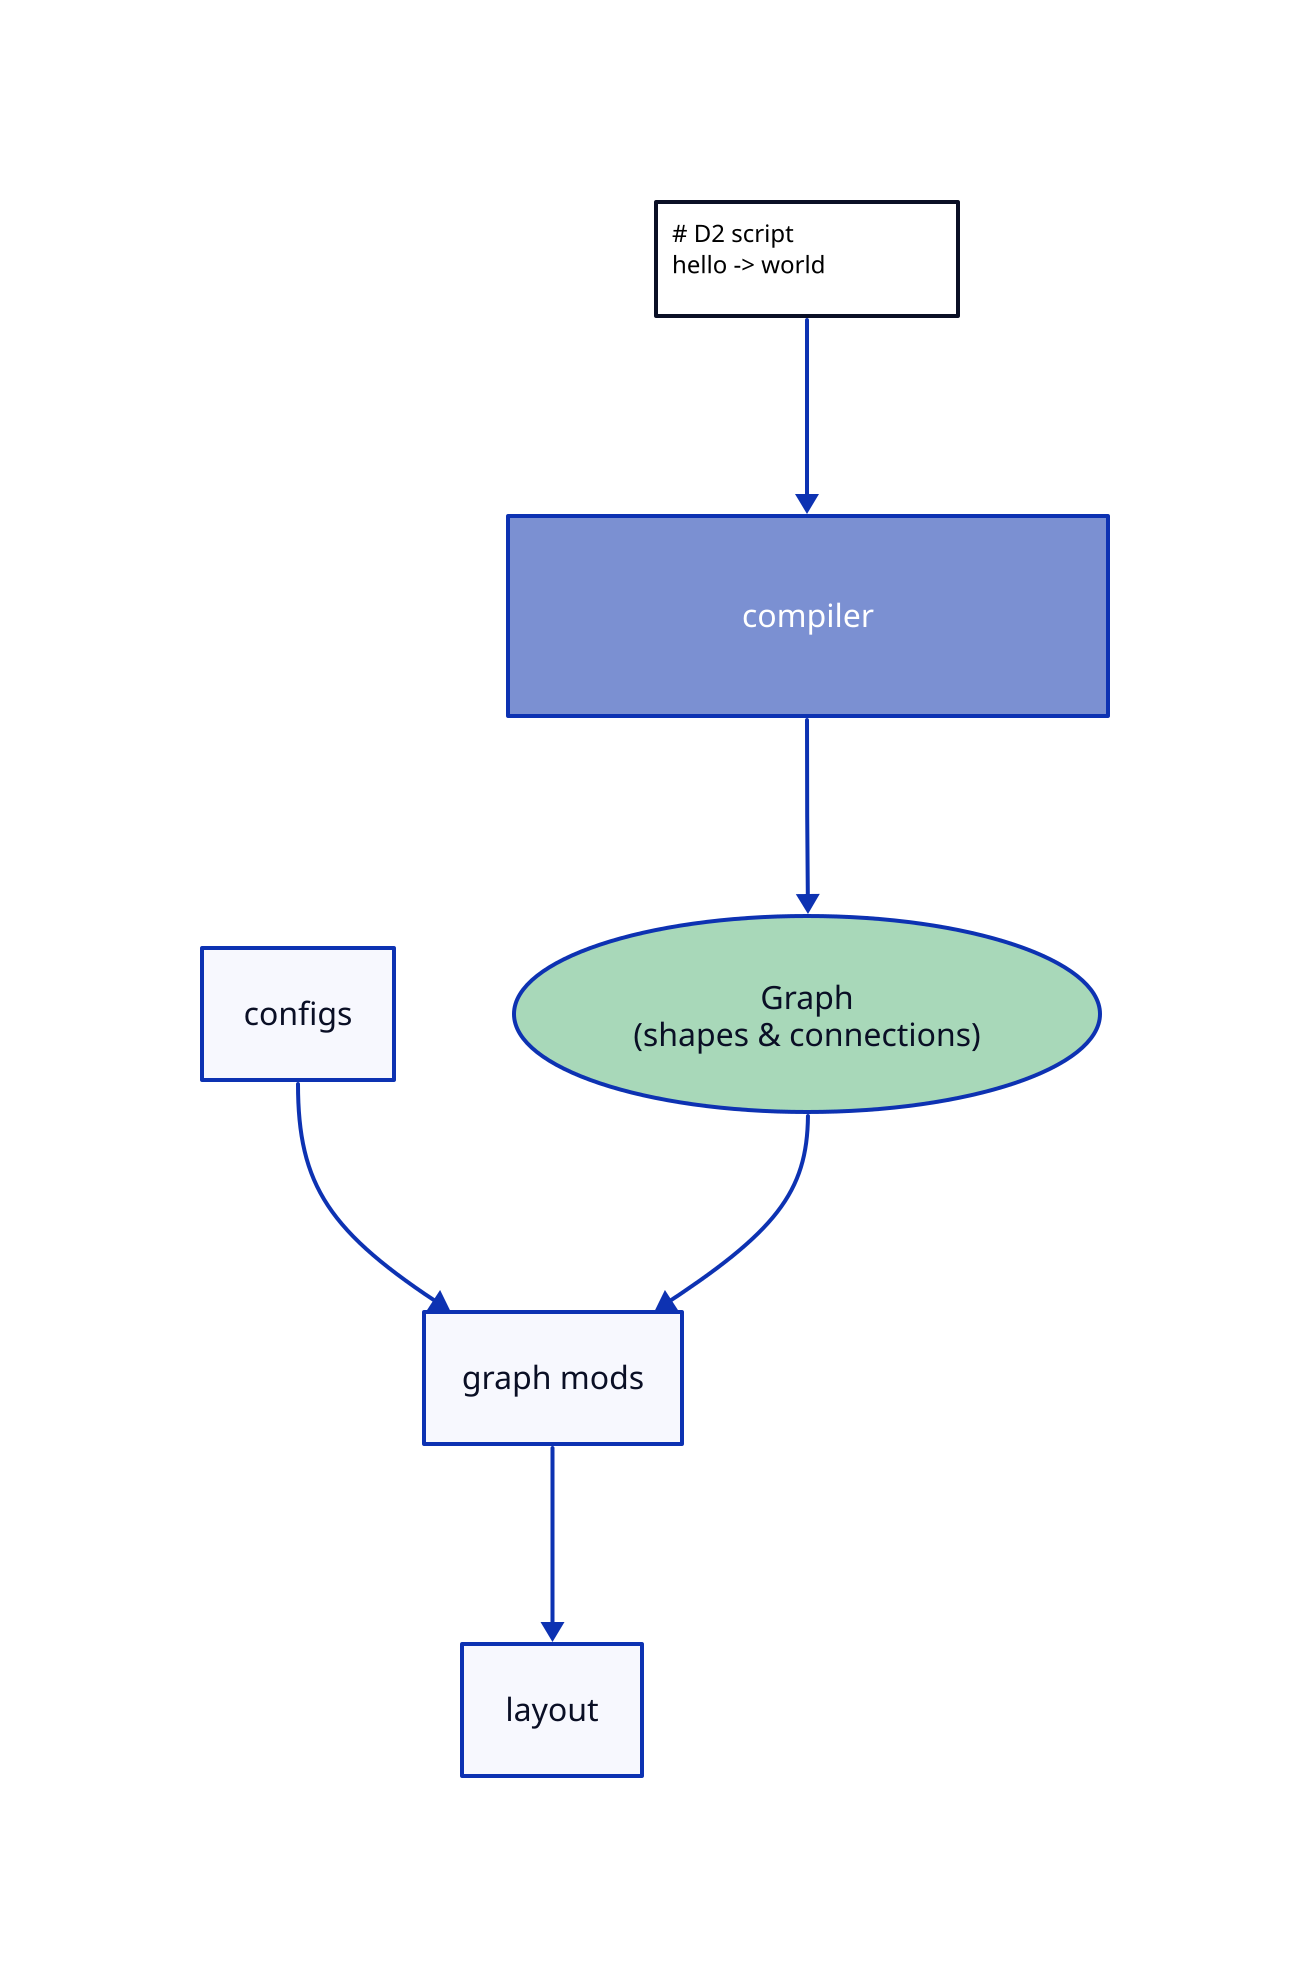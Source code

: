 input: |d2
  # D2 script
  hello -> world
|

input -> compiler

compiler: {
  width: 300
  height: 100
  style: {
    fill: "#7B90D2"
    font-color: white
  }
}

compiler -> graph
graph: Graph\n(shapes & connections) {
  shape: oval
  style.fill: "#A8D8B9"
}

configs -> graph mods

graph -> graph mods -> layout


# Set Dimensions -> Use ruler to measure all texts -> measured graph
# Set Dimensions -> Use given, premeasured dimensions -> measured graph

# measured graph: {
#   shape: oval
#   style.fill: honeydew
# }
#
# measured graph -> layout engine -> positioned graph
#
# positioned graph: {
#   shape: oval
#   style.fill: honeydew
# }
#
# positioned graph -> exporter -> diagram
#
# diagram: finalized diagram (styled) {
#   shape: oval
#   style.fill: honeydew
# }
#
# diagram -> render SVG
#
# render SVG -> use sketch post processor: optional
#
# use sketch post processor -> SVG bytes
#
# SVG bytes: {
#   shape: oval
#   style.fill: honeydew
# }
#
# SVG bytes -> screenshot for PNG: optional
